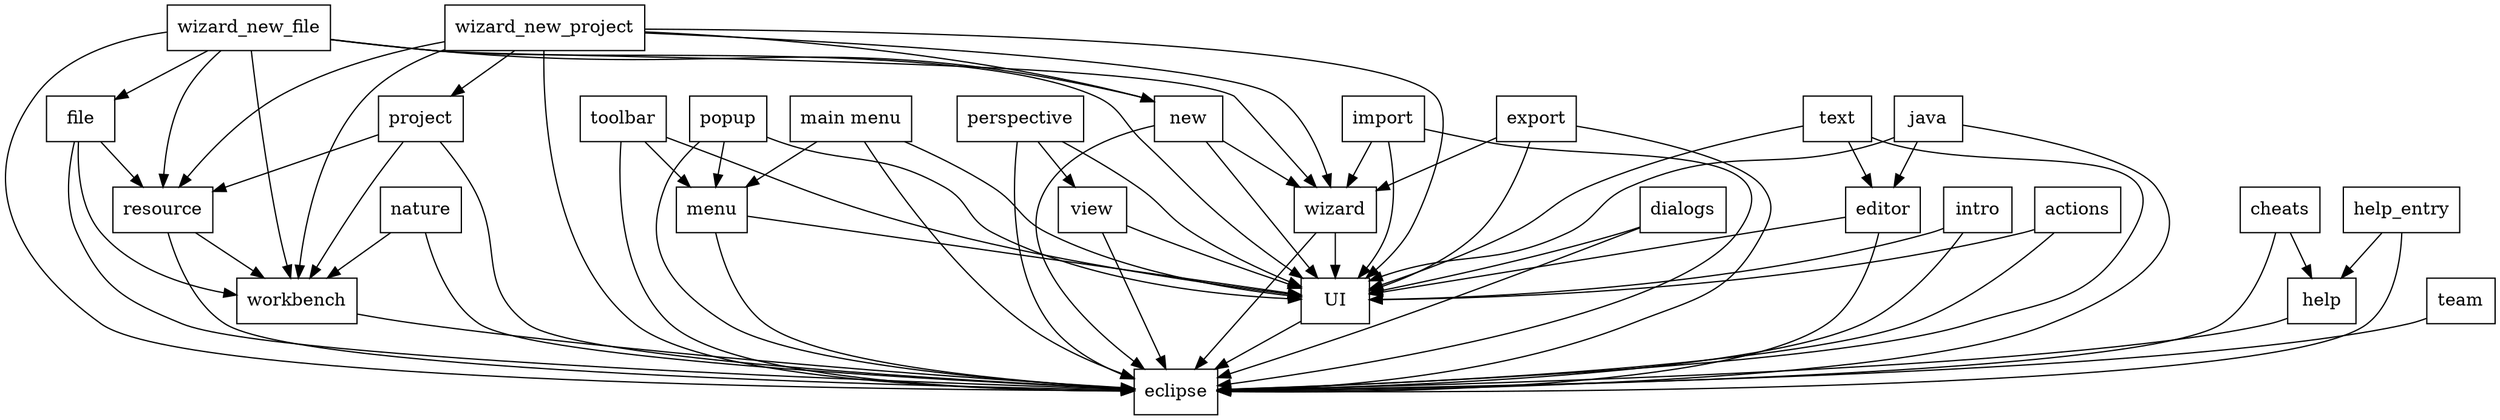 digraph{
graph [rankdir=TB];
node [shape=box];
edge [arrowhead=normal];
0[label="toolbar",]
1[label="wizard",]
2[label="wizard_new_file",]
3[label="eclipse",]
4[label="cheats",]
5[label="wizard_new_project",]
6[label="help",]
7[label="nature",]
8[label="popup",]
9[label="file",]
10[label="perspective",]
11[label="import",]
12[label="workbench",]
13[label="dialogs",]
14[label="text",]
15[label="export",]
16[label="menu",]
17[label="UI",]
18[label="resource",]
19[label="team",]
20[label="intro",]
21[label="project",]
22[label="new",]
23[label="editor",]
24[label="help_entry",]
25[label="java",]
26[label="main menu",]
27[label="view",]
28[label="actions",]
0->3[label="",]
0->16[label="",]
0->17[label="",]
1->3[label="",]
1->17[label="",]
2->1[label="",]
2->3[label="",]
2->9[label="",]
2->12[label="",]
2->17[label="",]
2->18[label="",]
2->22[label="",]
4->3[label="",]
4->6[label="",]
5->1[label="",]
5->3[label="",]
5->12[label="",]
5->17[label="",]
5->18[label="",]
5->21[label="",]
5->22[label="",]
6->3[label="",]
7->3[label="",]
7->12[label="",]
8->3[label="",]
8->16[label="",]
8->17[label="",]
9->3[label="",]
9->12[label="",]
9->18[label="",]
10->3[label="",]
10->17[label="",]
10->27[label="",]
11->1[label="",]
11->3[label="",]
11->17[label="",]
12->3[label="",]
13->3[label="",]
13->17[label="",]
14->3[label="",]
14->17[label="",]
14->23[label="",]
15->1[label="",]
15->3[label="",]
15->17[label="",]
16->3[label="",]
16->17[label="",]
17->3[label="",]
18->3[label="",]
18->12[label="",]
19->3[label="",]
20->3[label="",]
20->17[label="",]
21->3[label="",]
21->12[label="",]
21->18[label="",]
22->1[label="",]
22->3[label="",]
22->17[label="",]
23->3[label="",]
23->17[label="",]
24->3[label="",]
24->6[label="",]
25->3[label="",]
25->17[label="",]
25->23[label="",]
26->3[label="",]
26->16[label="",]
26->17[label="",]
27->3[label="",]
27->17[label="",]
28->3[label="",]
28->17[label="",]
}
